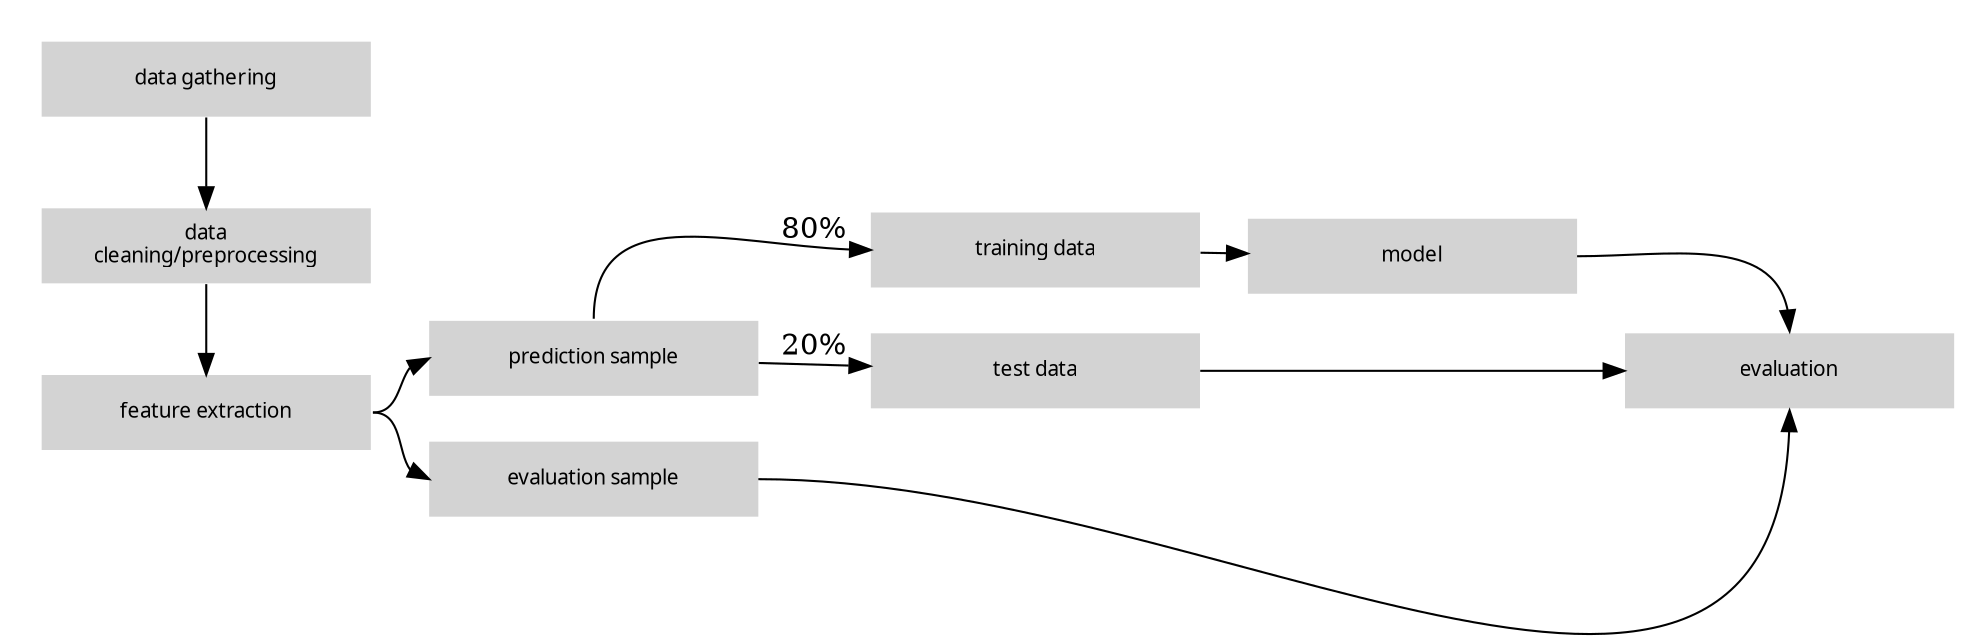 digraph G {
    fontname = "Verdana"
    fontsize = 10
    rankdir = LR
    nodesep = "0.3"
    ranksep = "0.3"
    peripheries = 0
    
    node [style="filled" fixedsize=True width=2.2 penwidth=0 fontname="Verdana" fontsize=10 shape="polygon"]
    

    
    "A0" [label="data gathering"]
    "A1" [label="data\ncleaning/preprocessing"]
    "A2" [label="feature extraction"]
    "A3" [label="prediction sample"]
    "A5" [label="evaluation sample"]
    "A6" [label="model"]
    "A7" [label="evaluation"]
    
    "A8" [label="training data"]
    "A9" [label="test data"]
    
    subgraph cluster_0 {
        "A0" -> "A1" [constraint=false]
        "A1" -> "A2" [constraint=false]
    }
    
    "A2":e -> "A3":w
    "A2":e -> "A5":w
    
    "A5":e -> "A7":s
    "A6":e -> "A7":n
    
    "A3":n -> "A8":w [label="80\%"]
    "A3" -> "A9" [label="20\%"]
    
    "A8" -> "A6"
    "A9" -> "A7"
}